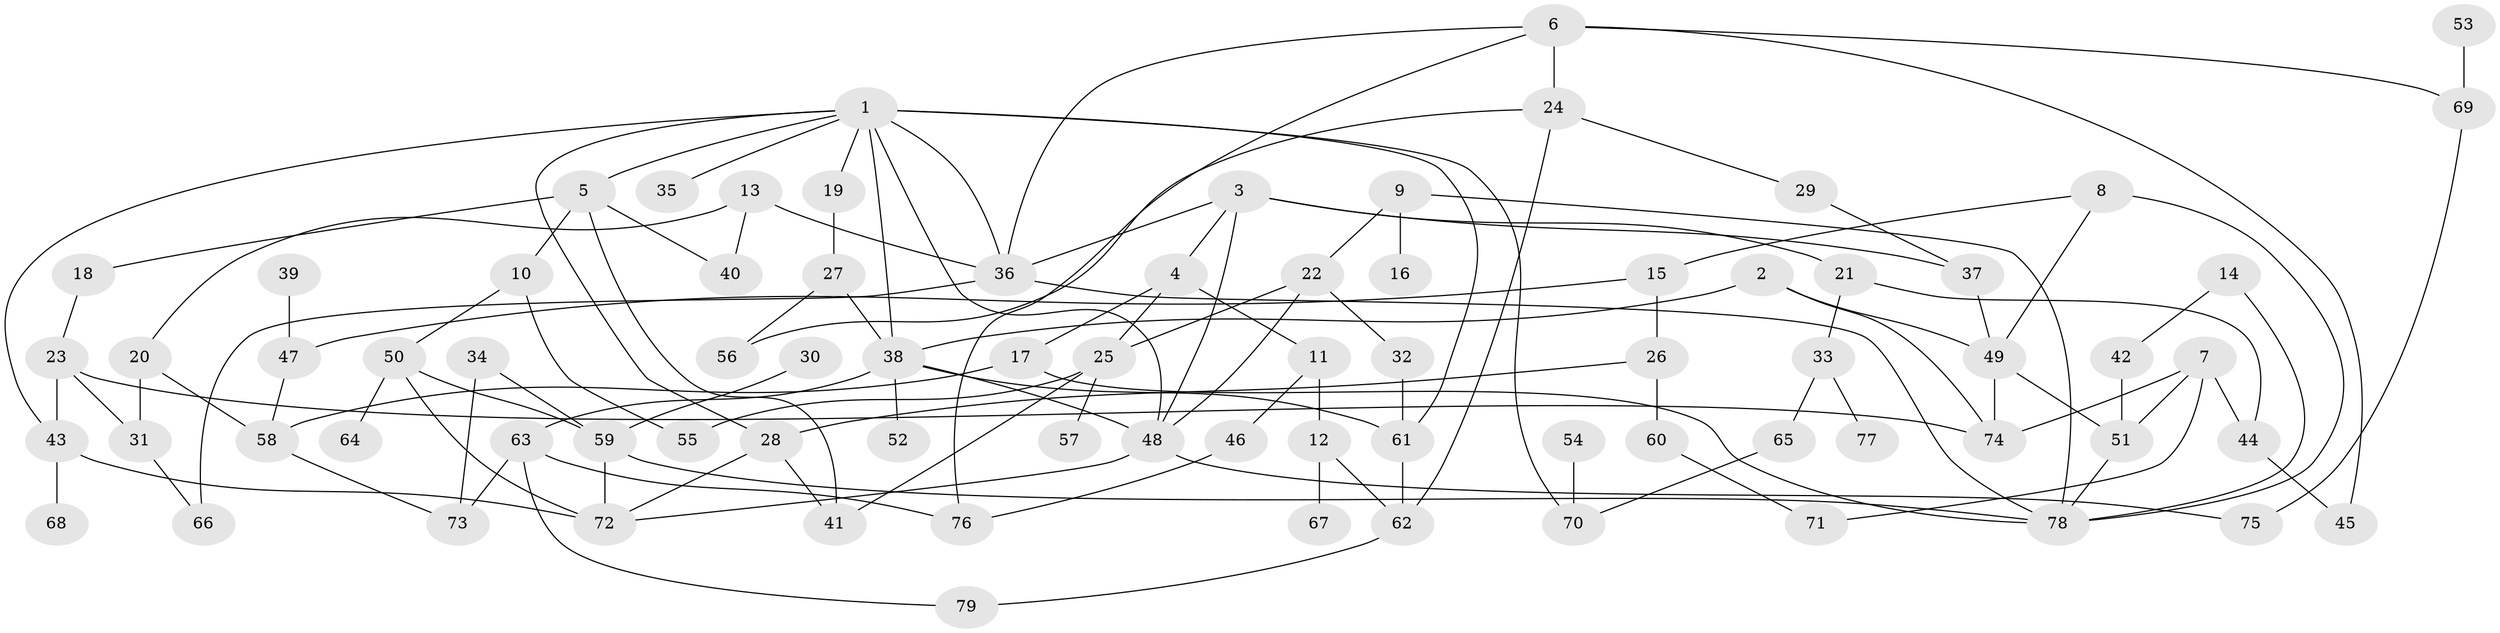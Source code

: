 // original degree distribution, {7: 0.023076923076923078, 10: 0.007692307692307693, 4: 0.16153846153846155, 3: 0.2230769230769231, 5: 0.05384615384615385, 6: 0.015384615384615385, 2: 0.27692307692307694, 1: 0.23846153846153847}
// Generated by graph-tools (version 1.1) at 2025/36/03/04/25 23:36:00]
// undirected, 79 vertices, 122 edges
graph export_dot {
  node [color=gray90,style=filled];
  1;
  2;
  3;
  4;
  5;
  6;
  7;
  8;
  9;
  10;
  11;
  12;
  13;
  14;
  15;
  16;
  17;
  18;
  19;
  20;
  21;
  22;
  23;
  24;
  25;
  26;
  27;
  28;
  29;
  30;
  31;
  32;
  33;
  34;
  35;
  36;
  37;
  38;
  39;
  40;
  41;
  42;
  43;
  44;
  45;
  46;
  47;
  48;
  49;
  50;
  51;
  52;
  53;
  54;
  55;
  56;
  57;
  58;
  59;
  60;
  61;
  62;
  63;
  64;
  65;
  66;
  67;
  68;
  69;
  70;
  71;
  72;
  73;
  74;
  75;
  76;
  77;
  78;
  79;
  1 -- 5 [weight=1.0];
  1 -- 19 [weight=1.0];
  1 -- 28 [weight=1.0];
  1 -- 35 [weight=1.0];
  1 -- 36 [weight=1.0];
  1 -- 38 [weight=1.0];
  1 -- 43 [weight=1.0];
  1 -- 48 [weight=1.0];
  1 -- 61 [weight=1.0];
  1 -- 70 [weight=1.0];
  2 -- 38 [weight=1.0];
  2 -- 49 [weight=1.0];
  2 -- 74 [weight=1.0];
  3 -- 4 [weight=1.0];
  3 -- 21 [weight=1.0];
  3 -- 36 [weight=1.0];
  3 -- 37 [weight=1.0];
  3 -- 48 [weight=1.0];
  4 -- 11 [weight=1.0];
  4 -- 17 [weight=1.0];
  4 -- 25 [weight=1.0];
  5 -- 10 [weight=1.0];
  5 -- 18 [weight=1.0];
  5 -- 40 [weight=1.0];
  5 -- 41 [weight=1.0];
  6 -- 24 [weight=1.0];
  6 -- 36 [weight=1.0];
  6 -- 45 [weight=1.0];
  6 -- 69 [weight=1.0];
  6 -- 76 [weight=1.0];
  7 -- 44 [weight=1.0];
  7 -- 51 [weight=1.0];
  7 -- 71 [weight=1.0];
  7 -- 74 [weight=1.0];
  8 -- 15 [weight=1.0];
  8 -- 49 [weight=1.0];
  8 -- 78 [weight=1.0];
  9 -- 16 [weight=1.0];
  9 -- 22 [weight=1.0];
  9 -- 78 [weight=1.0];
  10 -- 50 [weight=1.0];
  10 -- 55 [weight=1.0];
  11 -- 12 [weight=1.0];
  11 -- 46 [weight=1.0];
  12 -- 62 [weight=1.0];
  12 -- 67 [weight=1.0];
  13 -- 20 [weight=1.0];
  13 -- 36 [weight=1.0];
  13 -- 40 [weight=1.0];
  14 -- 42 [weight=1.0];
  14 -- 78 [weight=1.0];
  15 -- 26 [weight=1.0];
  15 -- 47 [weight=1.0];
  17 -- 58 [weight=1.0];
  17 -- 78 [weight=1.0];
  18 -- 23 [weight=1.0];
  19 -- 27 [weight=1.0];
  20 -- 31 [weight=1.0];
  20 -- 58 [weight=1.0];
  21 -- 33 [weight=1.0];
  21 -- 44 [weight=1.0];
  22 -- 25 [weight=1.0];
  22 -- 32 [weight=1.0];
  22 -- 48 [weight=1.0];
  23 -- 31 [weight=1.0];
  23 -- 43 [weight=1.0];
  23 -- 74 [weight=1.0];
  24 -- 29 [weight=1.0];
  24 -- 56 [weight=1.0];
  24 -- 62 [weight=1.0];
  25 -- 41 [weight=1.0];
  25 -- 55 [weight=1.0];
  25 -- 57 [weight=1.0];
  26 -- 28 [weight=1.0];
  26 -- 60 [weight=2.0];
  27 -- 38 [weight=1.0];
  27 -- 56 [weight=1.0];
  28 -- 41 [weight=1.0];
  28 -- 72 [weight=1.0];
  29 -- 37 [weight=1.0];
  30 -- 59 [weight=1.0];
  31 -- 66 [weight=1.0];
  32 -- 61 [weight=1.0];
  33 -- 65 [weight=1.0];
  33 -- 77 [weight=1.0];
  34 -- 59 [weight=1.0];
  34 -- 73 [weight=1.0];
  36 -- 66 [weight=2.0];
  36 -- 78 [weight=1.0];
  37 -- 49 [weight=2.0];
  38 -- 48 [weight=1.0];
  38 -- 52 [weight=1.0];
  38 -- 61 [weight=1.0];
  38 -- 63 [weight=1.0];
  39 -- 47 [weight=1.0];
  42 -- 51 [weight=1.0];
  43 -- 68 [weight=1.0];
  43 -- 72 [weight=1.0];
  44 -- 45 [weight=1.0];
  46 -- 76 [weight=1.0];
  47 -- 58 [weight=1.0];
  48 -- 72 [weight=1.0];
  48 -- 75 [weight=1.0];
  49 -- 51 [weight=1.0];
  49 -- 74 [weight=1.0];
  50 -- 59 [weight=1.0];
  50 -- 64 [weight=1.0];
  50 -- 72 [weight=1.0];
  51 -- 78 [weight=1.0];
  53 -- 69 [weight=1.0];
  54 -- 70 [weight=1.0];
  58 -- 73 [weight=1.0];
  59 -- 72 [weight=1.0];
  59 -- 78 [weight=1.0];
  60 -- 71 [weight=1.0];
  61 -- 62 [weight=1.0];
  62 -- 79 [weight=1.0];
  63 -- 73 [weight=1.0];
  63 -- 76 [weight=1.0];
  63 -- 79 [weight=1.0];
  65 -- 70 [weight=1.0];
  69 -- 75 [weight=1.0];
}
